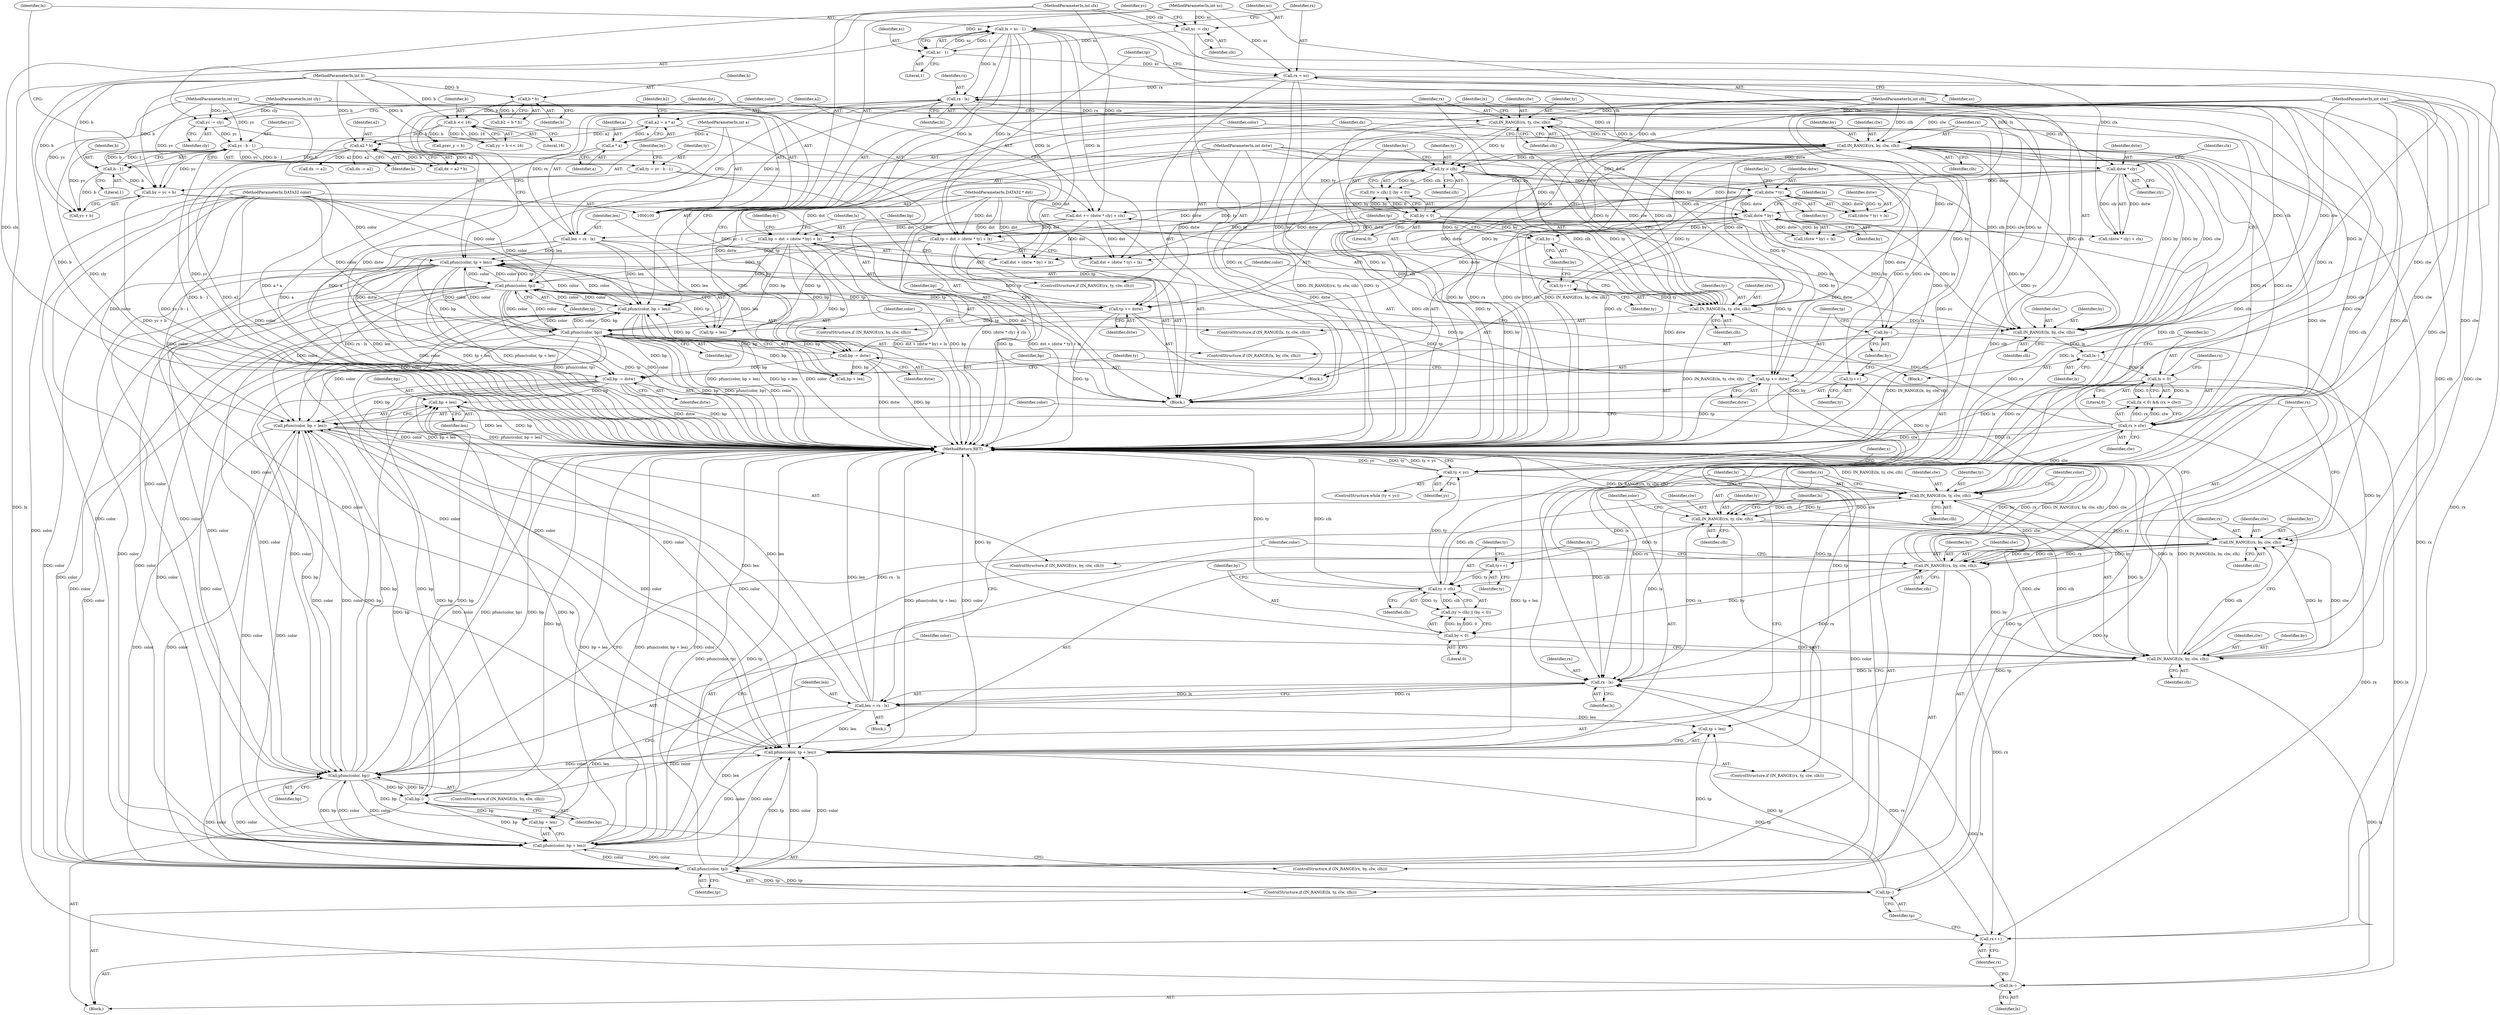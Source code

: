 digraph "0_enlightment_c94d83ccab15d5ef02f88d42dce38ed3f0892882@pointer" {
"1000454" [label="(Call,bp + len)"];
"1000410" [label="(Call,bp--)"];
"1000443" [label="(Call,pfunc(color, bp))"];
"1000290" [label="(Call,pfunc(color, tp + len))"];
"1000281" [label="(Call,pfunc(color, tp))"];
"1000310" [label="(Call,pfunc(color, bp + len))"];
"1000301" [label="(Call,pfunc(color, bp))"];
"1000105" [label="(MethodParameterIn,DATA32 color)"];
"1000220" [label="(Call,bp = dst + (dstw * by) + lx)"];
"1000106" [label="(MethodParameterIn,DATA32 * dst)"];
"1000158" [label="(Call,dst += (dstw * cly) + clx)"];
"1000161" [label="(Call,dstw * cly)"];
"1000107" [label="(MethodParameterIn,int dstw)"];
"1000109" [label="(MethodParameterIn,int cly)"];
"1000108" [label="(MethodParameterIn,int clx)"];
"1000225" [label="(Call,dstw * by)"];
"1000216" [label="(Call,dstw * ty)"];
"1000191" [label="(Call,ty = yc - b - 1)"];
"1000193" [label="(Call,yc - b - 1)"];
"1000155" [label="(Call,yc -= cly)"];
"1000102" [label="(MethodParameterIn,int yc)"];
"1000195" [label="(Call,b - 1)"];
"1000185" [label="(Call,a2 * b)"];
"1000165" [label="(Call,a2 = a * a)"];
"1000167" [label="(Call,a * a)"];
"1000103" [label="(MethodParameterIn,int a)"];
"1000104" [label="(MethodParameterIn,int b)"];
"1000177" [label="(Call,b << 16)"];
"1000172" [label="(Call,b * b)"];
"1000198" [label="(Call,by = yc + b)"];
"1000203" [label="(Call,lx = xc - 1)"];
"1000205" [label="(Call,xc - 1)"];
"1000152" [label="(Call,xc -= clx)"];
"1000101" [label="(MethodParameterIn,int xc)"];
"1000267" [label="(Call,bp -= dstw)"];
"1000270" [label="(Call,len = rx - lx)"];
"1000272" [label="(Call,rx - lx)"];
"1000208" [label="(Call,rx = xc)"];
"1000305" [label="(Call,IN_RANGE(rx, by, clw, clh))"];
"1000285" [label="(Call,IN_RANGE(rx, ty, clw, clh))"];
"1000276" [label="(Call,IN_RANGE(lx, ty, clw, clh))"];
"1000260" [label="(Call,ty++)"];
"1000345" [label="(Call,ty > clh)"];
"1000111" [label="(MethodParameterIn,int clh)"];
"1000339" [label="(Call,rx > clw)"];
"1000110" [label="(MethodParameterIn,int clw)"];
"1000296" [label="(Call,IN_RANGE(lx, by, clw, clh))"];
"1000348" [label="(Call,by < 0)"];
"1000262" [label="(Call,by--)"];
"1000336" [label="(Call,lx < 0)"];
"1000332" [label="(Call,lx--)"];
"1000264" [label="(Call,tp += dstw)"];
"1000211" [label="(Call,tp = dst + (dstw * ty) + lx)"];
"1000423" [label="(Call,pfunc(color, tp))"];
"1000432" [label="(Call,pfunc(color, tp + len))"];
"1000463" [label="(Call,pfunc(color, bp + len))"];
"1000452" [label="(Call,pfunc(color, bp + len))"];
"1000370" [label="(Call,bp -= dstw)"];
"1000412" [label="(Call,len = rx - lx)"];
"1000414" [label="(Call,rx - lx)"];
"1000406" [label="(Call,rx++)"];
"1000458" [label="(Call,IN_RANGE(rx, by, clw, clh))"];
"1000447" [label="(Call,IN_RANGE(rx, by, clw, clh))"];
"1000427" [label="(Call,IN_RANGE(rx, ty, clw, clh))"];
"1000418" [label="(Call,IN_RANGE(lx, ty, clw, clh))"];
"1000374" [label="(Call,ty < yc)"];
"1000363" [label="(Call,ty++)"];
"1000489" [label="(Call,ty > clh)"];
"1000485" [label="(Call,ty++)"];
"1000438" [label="(Call,IN_RANGE(lx, by, clw, clh))"];
"1000492" [label="(Call,by < 0)"];
"1000365" [label="(Call,by--)"];
"1000404" [label="(Call,lx--)"];
"1000408" [label="(Call,tp--)"];
"1000367" [label="(Call,tp += dstw)"];
"1000292" [label="(Call,tp + len)"];
"1000486" [label="(Identifier,ty)"];
"1000445" [label="(Identifier,bp)"];
"1000349" [label="(Identifier,by)"];
"1000220" [label="(Call,bp = dst + (dstw * by) + lx)"];
"1000464" [label="(Identifier,color)"];
"1000462" [label="(Identifier,clh)"];
"1000311" [label="(Identifier,color)"];
"1000186" [label="(Identifier,a2)"];
"1000257" [label="(Call,dx -= a2)"];
"1000273" [label="(Identifier,rx)"];
"1000422" [label="(Identifier,clh)"];
"1000212" [label="(Identifier,tp)"];
"1000270" [label="(Call,len = rx - lx)"];
"1000373" [label="(ControlStructure,while (ty < yc))"];
"1000301" [label="(Call,pfunc(color, bp))"];
"1000380" [label="(Identifier,x)"];
"1000277" [label="(Identifier,lx)"];
"1000213" [label="(Call,dst + (dstw * ty) + lx)"];
"1000210" [label="(Identifier,xc)"];
"1000219" [label="(Identifier,lx)"];
"1000156" [label="(Identifier,yc)"];
"1000290" [label="(Call,pfunc(color, tp + len))"];
"1000271" [label="(Identifier,len)"];
"1000494" [label="(Literal,0)"];
"1000346" [label="(Identifier,ty)"];
"1000404" [label="(Call,lx--)"];
"1000211" [label="(Call,tp = dst + (dstw * ty) + lx)"];
"1000460" [label="(Identifier,by)"];
"1000441" [label="(Identifier,clw)"];
"1000217" [label="(Identifier,dstw)"];
"1000410" [label="(Call,bp--)"];
"1000178" [label="(Identifier,b)"];
"1000461" [label="(Identifier,clw)"];
"1000344" [label="(Call,(ty > clh) || (by < 0))"];
"1000162" [label="(Identifier,dstw)"];
"1000265" [label="(Identifier,tp)"];
"1000304" [label="(ControlStructure,if (IN_RANGE(rx, by, clw, clh)))"];
"1000470" [label="(Identifier,dy)"];
"1000228" [label="(Identifier,lx)"];
"1000275" [label="(ControlStructure,if (IN_RANGE(lx, ty, clw, clh)))"];
"1000233" [label="(Block,)"];
"1000454" [label="(Call,bp + len)"];
"1000195" [label="(Call,b - 1)"];
"1000426" [label="(ControlStructure,if (IN_RANGE(rx, ty, clw, clh)))"];
"1000115" [label="(Block,)"];
"1000154" [label="(Identifier,clx)"];
"1000179" [label="(Literal,16)"];
"1000306" [label="(Identifier,rx)"];
"1000463" [label="(Call,pfunc(color, bp + len))"];
"1000170" [label="(Call,b2 = b * b)"];
"1000447" [label="(Call,IN_RANGE(rx, by, clw, clh))"];
"1000209" [label="(Identifier,rx)"];
"1000431" [label="(Identifier,clh)"];
"1000456" [label="(Identifier,len)"];
"1000227" [label="(Identifier,by)"];
"1000287" [label="(Identifier,ty)"];
"1000335" [label="(Call,(lx < 0) && (rx > clw))"];
"1000177" [label="(Call,b << 16)"];
"1000367" [label="(Call,tp += dstw)"];
"1000446" [label="(ControlStructure,if (IN_RANGE(rx, by, clw, clh)))"];
"1000297" [label="(Identifier,lx)"];
"1000291" [label="(Identifier,color)"];
"1000167" [label="(Call,a * a)"];
"1000371" [label="(Identifier,bp)"];
"1000496" [label="(MethodReturn,RET)"];
"1000215" [label="(Call,(dstw * ty) + lx)"];
"1000205" [label="(Call,xc - 1)"];
"1000206" [label="(Identifier,xc)"];
"1000458" [label="(Call,IN_RANGE(rx, by, clw, clh))"];
"1000109" [label="(MethodParameterIn,int cly)"];
"1000171" [label="(Identifier,b2)"];
"1000414" [label="(Call,rx - lx)"];
"1000443" [label="(Call,pfunc(color, bp))"];
"1000453" [label="(Identifier,color)"];
"1000340" [label="(Identifier,rx)"];
"1000432" [label="(Call,pfunc(color, tp + len))"];
"1000161" [label="(Call,dstw * cly)"];
"1000406" [label="(Call,rx++)"];
"1000164" [label="(Identifier,clx)"];
"1000457" [label="(ControlStructure,if (IN_RANGE(rx, by, clw, clh)))"];
"1000309" [label="(Identifier,clh)"];
"1000160" [label="(Call,(dstw * cly) + clx)"];
"1000216" [label="(Call,dstw * ty)"];
"1000169" [label="(Identifier,a)"];
"1000308" [label="(Identifier,clw)"];
"1000200" [label="(Call,yc + b)"];
"1000264" [label="(Call,tp += dstw)"];
"1000492" [label="(Call,by < 0)"];
"1000488" [label="(Call,(ty > clh) || (by < 0))"];
"1000452" [label="(Call,pfunc(color, bp + len))"];
"1000375" [label="(Identifier,ty)"];
"1000341" [label="(Identifier,clw)"];
"1000489" [label="(Call,ty > clh)"];
"1000433" [label="(Identifier,color)"];
"1000168" [label="(Identifier,a)"];
"1000423" [label="(Call,pfunc(color, tp))"];
"1000102" [label="(MethodParameterIn,int yc)"];
"1000407" [label="(Identifier,rx)"];
"1000428" [label="(Identifier,rx)"];
"1000451" [label="(Identifier,clh)"];
"1000272" [label="(Call,rx - lx)"];
"1000226" [label="(Identifier,dstw)"];
"1000365" [label="(Call,by--)"];
"1000263" [label="(Identifier,by)"];
"1000288" [label="(Identifier,clw)"];
"1000192" [label="(Identifier,ty)"];
"1000438" [label="(Call,IN_RANGE(lx, by, clw, clh))"];
"1000260" [label="(Call,ty++)"];
"1000231" [label="(Identifier,dy)"];
"1000405" [label="(Identifier,lx)"];
"1000310" [label="(Call,pfunc(color, bp + len))"];
"1000425" [label="(Identifier,tp)"];
"1000296" [label="(Call,IN_RANGE(lx, by, clw, clh))"];
"1000285" [label="(Call,IN_RANGE(rx, ty, clw, clh))"];
"1000444" [label="(Identifier,color)"];
"1000348" [label="(Call,by < 0)"];
"1000279" [label="(Identifier,clw)"];
"1000175" [label="(Call,yy = b << 16)"];
"1000370" [label="(Call,bp -= dstw)"];
"1000437" [label="(ControlStructure,if (IN_RANGE(lx, by, clw, clh)))"];
"1000224" [label="(Call,(dstw * by) + lx)"];
"1000490" [label="(Identifier,ty)"];
"1000427" [label="(Call,IN_RANGE(rx, ty, clw, clh))"];
"1000345" [label="(Call,ty > clh)"];
"1000475" [label="(Call,dx -= a2)"];
"1000491" [label="(Identifier,clh)"];
"1000281" [label="(Call,pfunc(color, tp))"];
"1000372" [label="(Identifier,dstw)"];
"1000448" [label="(Identifier,rx)"];
"1000222" [label="(Call,dst + (dstw * by) + lx)"];
"1000303" [label="(Identifier,bp)"];
"1000155" [label="(Call,yc -= cly)"];
"1000157" [label="(Identifier,cly)"];
"1000104" [label="(MethodParameterIn,int b)"];
"1000204" [label="(Identifier,lx)"];
"1000111" [label="(MethodParameterIn,int clh)"];
"1000485" [label="(Call,ty++)"];
"1000110" [label="(MethodParameterIn,int clw)"];
"1000305" [label="(Call,IN_RANGE(rx, by, clw, clh))"];
"1000101" [label="(MethodParameterIn,int xc)"];
"1000337" [label="(Identifier,lx)"];
"1000465" [label="(Call,bp + len)"];
"1000449" [label="(Identifier,by)"];
"1000108" [label="(MethodParameterIn,int clx)"];
"1000289" [label="(Identifier,clh)"];
"1000299" [label="(Identifier,clw)"];
"1000409" [label="(Identifier,tp)"];
"1000183" [label="(Call,dx = a2 * b)"];
"1000376" [label="(Identifier,yc)"];
"1000153" [label="(Identifier,xc)"];
"1000300" [label="(Identifier,clh)"];
"1000107" [label="(MethodParameterIn,int dstw)"];
"1000421" [label="(Identifier,clw)"];
"1000103" [label="(MethodParameterIn,int a)"];
"1000106" [label="(MethodParameterIn,DATA32 * dst)"];
"1000282" [label="(Identifier,color)"];
"1000269" [label="(Identifier,dstw)"];
"1000347" [label="(Identifier,clh)"];
"1000253" [label="(Block,)"];
"1000338" [label="(Literal,0)"];
"1000268" [label="(Identifier,bp)"];
"1000283" [label="(Identifier,tp)"];
"1000368" [label="(Identifier,tp)"];
"1000274" [label="(Identifier,lx)"];
"1000280" [label="(Identifier,clh)"];
"1000152" [label="(Call,xc -= clx)"];
"1000174" [label="(Identifier,b)"];
"1000408" [label="(Call,tp--)"];
"1000276" [label="(Call,IN_RANGE(lx, ty, clw, clh))"];
"1000420" [label="(Identifier,ty)"];
"1000417" [label="(ControlStructure,if (IN_RANGE(lx, ty, clw, clh)))"];
"1000317" [label="(Identifier,dx)"];
"1000105" [label="(MethodParameterIn,DATA32 color)"];
"1000336" [label="(Call,lx < 0)"];
"1000158" [label="(Call,dst += (dstw * cly) + clx)"];
"1000208" [label="(Call,rx = xc)"];
"1000262" [label="(Call,by--)"];
"1000364" [label="(Identifier,ty)"];
"1000369" [label="(Identifier,dstw)"];
"1000278" [label="(Identifier,ty)"];
"1000439" [label="(Identifier,lx)"];
"1000197" [label="(Literal,1)"];
"1000166" [label="(Identifier,a2)"];
"1000307" [label="(Identifier,by)"];
"1000198" [label="(Call,by = yc + b)"];
"1000413" [label="(Identifier,len)"];
"1000196" [label="(Identifier,b)"];
"1000374" [label="(Call,ty < yc)"];
"1000221" [label="(Identifier,bp)"];
"1000267" [label="(Call,bp -= dstw)"];
"1000411" [label="(Identifier,bp)"];
"1000191" [label="(Call,ty = yc - b - 1)"];
"1000424" [label="(Identifier,color)"];
"1000194" [label="(Identifier,yc)"];
"1000416" [label="(Identifier,lx)"];
"1000332" [label="(Call,lx--)"];
"1000180" [label="(Call,prev_y = b)"];
"1000284" [label="(ControlStructure,if (IN_RANGE(rx, ty, clw, clh)))"];
"1000225" [label="(Call,dstw * by)"];
"1000295" [label="(ControlStructure,if (IN_RANGE(lx, by, clw, clh)))"];
"1000165" [label="(Call,a2 = a * a)"];
"1000286" [label="(Identifier,rx)"];
"1000418" [label="(Call,IN_RANGE(lx, ty, clw, clh))"];
"1000203" [label="(Call,lx = xc - 1)"];
"1000298" [label="(Identifier,by)"];
"1000312" [label="(Call,bp + len)"];
"1000419" [label="(Identifier,lx)"];
"1000266" [label="(Identifier,dstw)"];
"1000207" [label="(Literal,1)"];
"1000159" [label="(Identifier,dst)"];
"1000187" [label="(Identifier,b)"];
"1000377" [label="(Block,)"];
"1000429" [label="(Identifier,ty)"];
"1000163" [label="(Identifier,cly)"];
"1000397" [label="(Block,)"];
"1000350" [label="(Literal,0)"];
"1000493" [label="(Identifier,by)"];
"1000434" [label="(Call,tp + len)"];
"1000450" [label="(Identifier,clw)"];
"1000430" [label="(Identifier,clw)"];
"1000412" [label="(Call,len = rx - lx)"];
"1000261" [label="(Identifier,ty)"];
"1000455" [label="(Identifier,bp)"];
"1000218" [label="(Identifier,ty)"];
"1000173" [label="(Identifier,b)"];
"1000333" [label="(Identifier,lx)"];
"1000339" [label="(Call,rx > clw)"];
"1000440" [label="(Identifier,by)"];
"1000459" [label="(Identifier,rx)"];
"1000415" [label="(Identifier,rx)"];
"1000172" [label="(Call,b * b)"];
"1000185" [label="(Call,a2 * b)"];
"1000199" [label="(Identifier,by)"];
"1000363" [label="(Call,ty++)"];
"1000193" [label="(Call,yc - b - 1)"];
"1000442" [label="(Identifier,clh)"];
"1000302" [label="(Identifier,color)"];
"1000366" [label="(Identifier,by)"];
"1000454" -> "1000452"  [label="AST: "];
"1000454" -> "1000456"  [label="CFG: "];
"1000455" -> "1000454"  [label="AST: "];
"1000456" -> "1000454"  [label="AST: "];
"1000452" -> "1000454"  [label="CFG: "];
"1000454" -> "1000496"  [label="DDG: bp"];
"1000454" -> "1000496"  [label="DDG: len"];
"1000410" -> "1000454"  [label="DDG: bp"];
"1000443" -> "1000454"  [label="DDG: bp"];
"1000370" -> "1000454"  [label="DDG: bp"];
"1000412" -> "1000454"  [label="DDG: len"];
"1000410" -> "1000397"  [label="AST: "];
"1000410" -> "1000411"  [label="CFG: "];
"1000411" -> "1000410"  [label="AST: "];
"1000413" -> "1000410"  [label="CFG: "];
"1000410" -> "1000496"  [label="DDG: bp"];
"1000443" -> "1000410"  [label="DDG: bp"];
"1000370" -> "1000410"  [label="DDG: bp"];
"1000410" -> "1000443"  [label="DDG: bp"];
"1000410" -> "1000452"  [label="DDG: bp"];
"1000410" -> "1000463"  [label="DDG: bp"];
"1000410" -> "1000465"  [label="DDG: bp"];
"1000443" -> "1000437"  [label="AST: "];
"1000443" -> "1000445"  [label="CFG: "];
"1000444" -> "1000443"  [label="AST: "];
"1000445" -> "1000443"  [label="AST: "];
"1000448" -> "1000443"  [label="CFG: "];
"1000443" -> "1000496"  [label="DDG: pfunc(color, bp)"];
"1000443" -> "1000496"  [label="DDG: bp"];
"1000443" -> "1000496"  [label="DDG: color"];
"1000443" -> "1000423"  [label="DDG: color"];
"1000443" -> "1000432"  [label="DDG: color"];
"1000290" -> "1000443"  [label="DDG: color"];
"1000281" -> "1000443"  [label="DDG: color"];
"1000310" -> "1000443"  [label="DDG: color"];
"1000423" -> "1000443"  [label="DDG: color"];
"1000301" -> "1000443"  [label="DDG: color"];
"1000432" -> "1000443"  [label="DDG: color"];
"1000463" -> "1000443"  [label="DDG: color"];
"1000452" -> "1000443"  [label="DDG: color"];
"1000105" -> "1000443"  [label="DDG: color"];
"1000370" -> "1000443"  [label="DDG: bp"];
"1000443" -> "1000452"  [label="DDG: color"];
"1000443" -> "1000452"  [label="DDG: bp"];
"1000443" -> "1000463"  [label="DDG: color"];
"1000443" -> "1000463"  [label="DDG: bp"];
"1000443" -> "1000465"  [label="DDG: bp"];
"1000290" -> "1000284"  [label="AST: "];
"1000290" -> "1000292"  [label="CFG: "];
"1000291" -> "1000290"  [label="AST: "];
"1000292" -> "1000290"  [label="AST: "];
"1000297" -> "1000290"  [label="CFG: "];
"1000290" -> "1000496"  [label="DDG: color"];
"1000290" -> "1000496"  [label="DDG: tp + len"];
"1000290" -> "1000496"  [label="DDG: pfunc(color, tp + len)"];
"1000290" -> "1000281"  [label="DDG: color"];
"1000281" -> "1000290"  [label="DDG: color"];
"1000281" -> "1000290"  [label="DDG: tp"];
"1000310" -> "1000290"  [label="DDG: color"];
"1000301" -> "1000290"  [label="DDG: color"];
"1000105" -> "1000290"  [label="DDG: color"];
"1000264" -> "1000290"  [label="DDG: tp"];
"1000211" -> "1000290"  [label="DDG: tp"];
"1000270" -> "1000290"  [label="DDG: len"];
"1000290" -> "1000301"  [label="DDG: color"];
"1000290" -> "1000310"  [label="DDG: color"];
"1000290" -> "1000423"  [label="DDG: color"];
"1000290" -> "1000432"  [label="DDG: color"];
"1000290" -> "1000452"  [label="DDG: color"];
"1000290" -> "1000463"  [label="DDG: color"];
"1000281" -> "1000275"  [label="AST: "];
"1000281" -> "1000283"  [label="CFG: "];
"1000282" -> "1000281"  [label="AST: "];
"1000283" -> "1000281"  [label="AST: "];
"1000286" -> "1000281"  [label="CFG: "];
"1000281" -> "1000496"  [label="DDG: color"];
"1000281" -> "1000496"  [label="DDG: pfunc(color, tp)"];
"1000281" -> "1000496"  [label="DDG: tp"];
"1000281" -> "1000264"  [label="DDG: tp"];
"1000310" -> "1000281"  [label="DDG: color"];
"1000301" -> "1000281"  [label="DDG: color"];
"1000105" -> "1000281"  [label="DDG: color"];
"1000264" -> "1000281"  [label="DDG: tp"];
"1000211" -> "1000281"  [label="DDG: tp"];
"1000281" -> "1000292"  [label="DDG: tp"];
"1000281" -> "1000301"  [label="DDG: color"];
"1000281" -> "1000310"  [label="DDG: color"];
"1000281" -> "1000367"  [label="DDG: tp"];
"1000281" -> "1000423"  [label="DDG: color"];
"1000281" -> "1000432"  [label="DDG: color"];
"1000281" -> "1000452"  [label="DDG: color"];
"1000281" -> "1000463"  [label="DDG: color"];
"1000310" -> "1000304"  [label="AST: "];
"1000310" -> "1000312"  [label="CFG: "];
"1000311" -> "1000310"  [label="AST: "];
"1000312" -> "1000310"  [label="AST: "];
"1000317" -> "1000310"  [label="CFG: "];
"1000310" -> "1000496"  [label="DDG: pfunc(color, bp + len)"];
"1000310" -> "1000496"  [label="DDG: bp + len"];
"1000310" -> "1000496"  [label="DDG: color"];
"1000310" -> "1000301"  [label="DDG: color"];
"1000301" -> "1000310"  [label="DDG: color"];
"1000301" -> "1000310"  [label="DDG: bp"];
"1000105" -> "1000310"  [label="DDG: color"];
"1000220" -> "1000310"  [label="DDG: bp"];
"1000267" -> "1000310"  [label="DDG: bp"];
"1000270" -> "1000310"  [label="DDG: len"];
"1000310" -> "1000423"  [label="DDG: color"];
"1000310" -> "1000432"  [label="DDG: color"];
"1000310" -> "1000452"  [label="DDG: color"];
"1000310" -> "1000463"  [label="DDG: color"];
"1000301" -> "1000295"  [label="AST: "];
"1000301" -> "1000303"  [label="CFG: "];
"1000302" -> "1000301"  [label="AST: "];
"1000303" -> "1000301"  [label="AST: "];
"1000306" -> "1000301"  [label="CFG: "];
"1000301" -> "1000496"  [label="DDG: bp"];
"1000301" -> "1000496"  [label="DDG: pfunc(color, bp)"];
"1000301" -> "1000496"  [label="DDG: color"];
"1000301" -> "1000267"  [label="DDG: bp"];
"1000105" -> "1000301"  [label="DDG: color"];
"1000220" -> "1000301"  [label="DDG: bp"];
"1000267" -> "1000301"  [label="DDG: bp"];
"1000301" -> "1000312"  [label="DDG: bp"];
"1000301" -> "1000370"  [label="DDG: bp"];
"1000301" -> "1000423"  [label="DDG: color"];
"1000301" -> "1000432"  [label="DDG: color"];
"1000301" -> "1000452"  [label="DDG: color"];
"1000301" -> "1000463"  [label="DDG: color"];
"1000105" -> "1000100"  [label="AST: "];
"1000105" -> "1000496"  [label="DDG: color"];
"1000105" -> "1000423"  [label="DDG: color"];
"1000105" -> "1000432"  [label="DDG: color"];
"1000105" -> "1000452"  [label="DDG: color"];
"1000105" -> "1000463"  [label="DDG: color"];
"1000220" -> "1000115"  [label="AST: "];
"1000220" -> "1000222"  [label="CFG: "];
"1000221" -> "1000220"  [label="AST: "];
"1000222" -> "1000220"  [label="AST: "];
"1000231" -> "1000220"  [label="CFG: "];
"1000220" -> "1000496"  [label="DDG: bp"];
"1000220" -> "1000496"  [label="DDG: dst + (dstw * by) + lx"];
"1000106" -> "1000220"  [label="DDG: dst"];
"1000158" -> "1000220"  [label="DDG: dst"];
"1000225" -> "1000220"  [label="DDG: dstw"];
"1000225" -> "1000220"  [label="DDG: by"];
"1000203" -> "1000220"  [label="DDG: lx"];
"1000220" -> "1000267"  [label="DDG: bp"];
"1000220" -> "1000312"  [label="DDG: bp"];
"1000220" -> "1000370"  [label="DDG: bp"];
"1000106" -> "1000100"  [label="AST: "];
"1000106" -> "1000496"  [label="DDG: dst"];
"1000106" -> "1000158"  [label="DDG: dst"];
"1000106" -> "1000211"  [label="DDG: dst"];
"1000106" -> "1000213"  [label="DDG: dst"];
"1000106" -> "1000222"  [label="DDG: dst"];
"1000158" -> "1000115"  [label="AST: "];
"1000158" -> "1000160"  [label="CFG: "];
"1000159" -> "1000158"  [label="AST: "];
"1000160" -> "1000158"  [label="AST: "];
"1000166" -> "1000158"  [label="CFG: "];
"1000158" -> "1000496"  [label="DDG: (dstw * cly) + clx"];
"1000161" -> "1000158"  [label="DDG: dstw"];
"1000161" -> "1000158"  [label="DDG: cly"];
"1000108" -> "1000158"  [label="DDG: clx"];
"1000158" -> "1000211"  [label="DDG: dst"];
"1000158" -> "1000213"  [label="DDG: dst"];
"1000158" -> "1000222"  [label="DDG: dst"];
"1000161" -> "1000160"  [label="AST: "];
"1000161" -> "1000163"  [label="CFG: "];
"1000162" -> "1000161"  [label="AST: "];
"1000163" -> "1000161"  [label="AST: "];
"1000164" -> "1000161"  [label="CFG: "];
"1000161" -> "1000496"  [label="DDG: cly"];
"1000161" -> "1000160"  [label="DDG: dstw"];
"1000161" -> "1000160"  [label="DDG: cly"];
"1000107" -> "1000161"  [label="DDG: dstw"];
"1000109" -> "1000161"  [label="DDG: cly"];
"1000161" -> "1000216"  [label="DDG: dstw"];
"1000107" -> "1000100"  [label="AST: "];
"1000107" -> "1000496"  [label="DDG: dstw"];
"1000107" -> "1000216"  [label="DDG: dstw"];
"1000107" -> "1000225"  [label="DDG: dstw"];
"1000107" -> "1000264"  [label="DDG: dstw"];
"1000107" -> "1000267"  [label="DDG: dstw"];
"1000107" -> "1000367"  [label="DDG: dstw"];
"1000107" -> "1000370"  [label="DDG: dstw"];
"1000109" -> "1000100"  [label="AST: "];
"1000109" -> "1000496"  [label="DDG: cly"];
"1000109" -> "1000155"  [label="DDG: cly"];
"1000108" -> "1000100"  [label="AST: "];
"1000108" -> "1000496"  [label="DDG: clx"];
"1000108" -> "1000152"  [label="DDG: clx"];
"1000108" -> "1000160"  [label="DDG: clx"];
"1000225" -> "1000224"  [label="AST: "];
"1000225" -> "1000227"  [label="CFG: "];
"1000226" -> "1000225"  [label="AST: "];
"1000227" -> "1000225"  [label="AST: "];
"1000228" -> "1000225"  [label="CFG: "];
"1000225" -> "1000496"  [label="DDG: dstw"];
"1000225" -> "1000222"  [label="DDG: dstw"];
"1000225" -> "1000222"  [label="DDG: by"];
"1000225" -> "1000224"  [label="DDG: dstw"];
"1000225" -> "1000224"  [label="DDG: by"];
"1000216" -> "1000225"  [label="DDG: dstw"];
"1000198" -> "1000225"  [label="DDG: by"];
"1000225" -> "1000262"  [label="DDG: by"];
"1000225" -> "1000264"  [label="DDG: dstw"];
"1000225" -> "1000296"  [label="DDG: by"];
"1000225" -> "1000365"  [label="DDG: by"];
"1000225" -> "1000367"  [label="DDG: dstw"];
"1000225" -> "1000370"  [label="DDG: dstw"];
"1000216" -> "1000215"  [label="AST: "];
"1000216" -> "1000218"  [label="CFG: "];
"1000217" -> "1000216"  [label="AST: "];
"1000218" -> "1000216"  [label="AST: "];
"1000219" -> "1000216"  [label="CFG: "];
"1000216" -> "1000211"  [label="DDG: dstw"];
"1000216" -> "1000211"  [label="DDG: ty"];
"1000216" -> "1000213"  [label="DDG: dstw"];
"1000216" -> "1000213"  [label="DDG: ty"];
"1000216" -> "1000215"  [label="DDG: dstw"];
"1000216" -> "1000215"  [label="DDG: ty"];
"1000191" -> "1000216"  [label="DDG: ty"];
"1000216" -> "1000260"  [label="DDG: ty"];
"1000216" -> "1000276"  [label="DDG: ty"];
"1000216" -> "1000363"  [label="DDG: ty"];
"1000191" -> "1000115"  [label="AST: "];
"1000191" -> "1000193"  [label="CFG: "];
"1000192" -> "1000191"  [label="AST: "];
"1000193" -> "1000191"  [label="AST: "];
"1000199" -> "1000191"  [label="CFG: "];
"1000191" -> "1000496"  [label="DDG: yc - b - 1"];
"1000193" -> "1000191"  [label="DDG: yc"];
"1000193" -> "1000191"  [label="DDG: b - 1"];
"1000193" -> "1000195"  [label="CFG: "];
"1000194" -> "1000193"  [label="AST: "];
"1000195" -> "1000193"  [label="AST: "];
"1000193" -> "1000496"  [label="DDG: b - 1"];
"1000155" -> "1000193"  [label="DDG: yc"];
"1000102" -> "1000193"  [label="DDG: yc"];
"1000195" -> "1000193"  [label="DDG: b"];
"1000195" -> "1000193"  [label="DDG: 1"];
"1000193" -> "1000198"  [label="DDG: yc"];
"1000193" -> "1000200"  [label="DDG: yc"];
"1000193" -> "1000374"  [label="DDG: yc"];
"1000155" -> "1000115"  [label="AST: "];
"1000155" -> "1000157"  [label="CFG: "];
"1000156" -> "1000155"  [label="AST: "];
"1000157" -> "1000155"  [label="AST: "];
"1000159" -> "1000155"  [label="CFG: "];
"1000102" -> "1000155"  [label="DDG: yc"];
"1000102" -> "1000100"  [label="AST: "];
"1000102" -> "1000496"  [label="DDG: yc"];
"1000102" -> "1000198"  [label="DDG: yc"];
"1000102" -> "1000200"  [label="DDG: yc"];
"1000102" -> "1000374"  [label="DDG: yc"];
"1000195" -> "1000197"  [label="CFG: "];
"1000196" -> "1000195"  [label="AST: "];
"1000197" -> "1000195"  [label="AST: "];
"1000185" -> "1000195"  [label="DDG: b"];
"1000104" -> "1000195"  [label="DDG: b"];
"1000195" -> "1000198"  [label="DDG: b"];
"1000195" -> "1000200"  [label="DDG: b"];
"1000185" -> "1000183"  [label="AST: "];
"1000185" -> "1000187"  [label="CFG: "];
"1000186" -> "1000185"  [label="AST: "];
"1000187" -> "1000185"  [label="AST: "];
"1000183" -> "1000185"  [label="CFG: "];
"1000185" -> "1000496"  [label="DDG: a2"];
"1000185" -> "1000183"  [label="DDG: a2"];
"1000185" -> "1000183"  [label="DDG: b"];
"1000165" -> "1000185"  [label="DDG: a2"];
"1000104" -> "1000185"  [label="DDG: b"];
"1000177" -> "1000185"  [label="DDG: b"];
"1000185" -> "1000257"  [label="DDG: a2"];
"1000185" -> "1000475"  [label="DDG: a2"];
"1000165" -> "1000115"  [label="AST: "];
"1000165" -> "1000167"  [label="CFG: "];
"1000166" -> "1000165"  [label="AST: "];
"1000167" -> "1000165"  [label="AST: "];
"1000171" -> "1000165"  [label="CFG: "];
"1000165" -> "1000496"  [label="DDG: a * a"];
"1000167" -> "1000165"  [label="DDG: a"];
"1000167" -> "1000169"  [label="CFG: "];
"1000168" -> "1000167"  [label="AST: "];
"1000169" -> "1000167"  [label="AST: "];
"1000167" -> "1000496"  [label="DDG: a"];
"1000103" -> "1000167"  [label="DDG: a"];
"1000103" -> "1000100"  [label="AST: "];
"1000103" -> "1000496"  [label="DDG: a"];
"1000104" -> "1000100"  [label="AST: "];
"1000104" -> "1000496"  [label="DDG: b"];
"1000104" -> "1000172"  [label="DDG: b"];
"1000104" -> "1000177"  [label="DDG: b"];
"1000104" -> "1000180"  [label="DDG: b"];
"1000104" -> "1000198"  [label="DDG: b"];
"1000104" -> "1000200"  [label="DDG: b"];
"1000177" -> "1000175"  [label="AST: "];
"1000177" -> "1000179"  [label="CFG: "];
"1000178" -> "1000177"  [label="AST: "];
"1000179" -> "1000177"  [label="AST: "];
"1000175" -> "1000177"  [label="CFG: "];
"1000177" -> "1000175"  [label="DDG: b"];
"1000177" -> "1000175"  [label="DDG: 16"];
"1000172" -> "1000177"  [label="DDG: b"];
"1000177" -> "1000180"  [label="DDG: b"];
"1000172" -> "1000170"  [label="AST: "];
"1000172" -> "1000174"  [label="CFG: "];
"1000173" -> "1000172"  [label="AST: "];
"1000174" -> "1000172"  [label="AST: "];
"1000170" -> "1000172"  [label="CFG: "];
"1000172" -> "1000170"  [label="DDG: b"];
"1000198" -> "1000115"  [label="AST: "];
"1000198" -> "1000200"  [label="CFG: "];
"1000199" -> "1000198"  [label="AST: "];
"1000200" -> "1000198"  [label="AST: "];
"1000204" -> "1000198"  [label="CFG: "];
"1000198" -> "1000496"  [label="DDG: yc + b"];
"1000203" -> "1000115"  [label="AST: "];
"1000203" -> "1000205"  [label="CFG: "];
"1000204" -> "1000203"  [label="AST: "];
"1000205" -> "1000203"  [label="AST: "];
"1000209" -> "1000203"  [label="CFG: "];
"1000203" -> "1000496"  [label="DDG: xc - 1"];
"1000205" -> "1000203"  [label="DDG: xc"];
"1000205" -> "1000203"  [label="DDG: 1"];
"1000203" -> "1000211"  [label="DDG: lx"];
"1000203" -> "1000213"  [label="DDG: lx"];
"1000203" -> "1000215"  [label="DDG: lx"];
"1000203" -> "1000222"  [label="DDG: lx"];
"1000203" -> "1000224"  [label="DDG: lx"];
"1000203" -> "1000272"  [label="DDG: lx"];
"1000203" -> "1000404"  [label="DDG: lx"];
"1000203" -> "1000414"  [label="DDG: lx"];
"1000205" -> "1000207"  [label="CFG: "];
"1000206" -> "1000205"  [label="AST: "];
"1000207" -> "1000205"  [label="AST: "];
"1000152" -> "1000205"  [label="DDG: xc"];
"1000101" -> "1000205"  [label="DDG: xc"];
"1000205" -> "1000208"  [label="DDG: xc"];
"1000152" -> "1000115"  [label="AST: "];
"1000152" -> "1000154"  [label="CFG: "];
"1000153" -> "1000152"  [label="AST: "];
"1000154" -> "1000152"  [label="AST: "];
"1000156" -> "1000152"  [label="CFG: "];
"1000101" -> "1000152"  [label="DDG: xc"];
"1000101" -> "1000100"  [label="AST: "];
"1000101" -> "1000496"  [label="DDG: xc"];
"1000101" -> "1000208"  [label="DDG: xc"];
"1000267" -> "1000253"  [label="AST: "];
"1000267" -> "1000269"  [label="CFG: "];
"1000268" -> "1000267"  [label="AST: "];
"1000269" -> "1000267"  [label="AST: "];
"1000271" -> "1000267"  [label="CFG: "];
"1000267" -> "1000496"  [label="DDG: dstw"];
"1000267" -> "1000496"  [label="DDG: bp"];
"1000267" -> "1000312"  [label="DDG: bp"];
"1000267" -> "1000370"  [label="DDG: bp"];
"1000270" -> "1000233"  [label="AST: "];
"1000270" -> "1000272"  [label="CFG: "];
"1000271" -> "1000270"  [label="AST: "];
"1000272" -> "1000270"  [label="AST: "];
"1000277" -> "1000270"  [label="CFG: "];
"1000270" -> "1000496"  [label="DDG: rx - lx"];
"1000270" -> "1000496"  [label="DDG: len"];
"1000272" -> "1000270"  [label="DDG: rx"];
"1000272" -> "1000270"  [label="DDG: lx"];
"1000270" -> "1000292"  [label="DDG: len"];
"1000270" -> "1000312"  [label="DDG: len"];
"1000272" -> "1000274"  [label="CFG: "];
"1000273" -> "1000272"  [label="AST: "];
"1000274" -> "1000272"  [label="AST: "];
"1000208" -> "1000272"  [label="DDG: rx"];
"1000305" -> "1000272"  [label="DDG: rx"];
"1000339" -> "1000272"  [label="DDG: rx"];
"1000336" -> "1000272"  [label="DDG: lx"];
"1000272" -> "1000276"  [label="DDG: lx"];
"1000272" -> "1000285"  [label="DDG: rx"];
"1000208" -> "1000115"  [label="AST: "];
"1000208" -> "1000210"  [label="CFG: "];
"1000209" -> "1000208"  [label="AST: "];
"1000210" -> "1000208"  [label="AST: "];
"1000212" -> "1000208"  [label="CFG: "];
"1000208" -> "1000496"  [label="DDG: rx"];
"1000208" -> "1000496"  [label="DDG: xc"];
"1000208" -> "1000406"  [label="DDG: rx"];
"1000208" -> "1000414"  [label="DDG: rx"];
"1000305" -> "1000304"  [label="AST: "];
"1000305" -> "1000309"  [label="CFG: "];
"1000306" -> "1000305"  [label="AST: "];
"1000307" -> "1000305"  [label="AST: "];
"1000308" -> "1000305"  [label="AST: "];
"1000309" -> "1000305"  [label="AST: "];
"1000311" -> "1000305"  [label="CFG: "];
"1000317" -> "1000305"  [label="CFG: "];
"1000305" -> "1000496"  [label="DDG: clh"];
"1000305" -> "1000496"  [label="DDG: IN_RANGE(rx, by, clw, clh)"];
"1000305" -> "1000496"  [label="DDG: by"];
"1000305" -> "1000496"  [label="DDG: rx"];
"1000305" -> "1000496"  [label="DDG: clw"];
"1000305" -> "1000262"  [label="DDG: by"];
"1000305" -> "1000276"  [label="DDG: clw"];
"1000305" -> "1000296"  [label="DDG: by"];
"1000285" -> "1000305"  [label="DDG: rx"];
"1000296" -> "1000305"  [label="DDG: by"];
"1000296" -> "1000305"  [label="DDG: clw"];
"1000296" -> "1000305"  [label="DDG: clh"];
"1000110" -> "1000305"  [label="DDG: clw"];
"1000111" -> "1000305"  [label="DDG: clh"];
"1000305" -> "1000339"  [label="DDG: rx"];
"1000305" -> "1000339"  [label="DDG: clw"];
"1000305" -> "1000345"  [label="DDG: clh"];
"1000305" -> "1000348"  [label="DDG: by"];
"1000305" -> "1000365"  [label="DDG: by"];
"1000305" -> "1000406"  [label="DDG: rx"];
"1000305" -> "1000414"  [label="DDG: rx"];
"1000305" -> "1000418"  [label="DDG: clw"];
"1000285" -> "1000284"  [label="AST: "];
"1000285" -> "1000289"  [label="CFG: "];
"1000286" -> "1000285"  [label="AST: "];
"1000287" -> "1000285"  [label="AST: "];
"1000288" -> "1000285"  [label="AST: "];
"1000289" -> "1000285"  [label="AST: "];
"1000291" -> "1000285"  [label="CFG: "];
"1000297" -> "1000285"  [label="CFG: "];
"1000285" -> "1000496"  [label="DDG: IN_RANGE(rx, ty, clw, clh)"];
"1000285" -> "1000496"  [label="DDG: ty"];
"1000276" -> "1000285"  [label="DDG: ty"];
"1000276" -> "1000285"  [label="DDG: clw"];
"1000276" -> "1000285"  [label="DDG: clh"];
"1000110" -> "1000285"  [label="DDG: clw"];
"1000111" -> "1000285"  [label="DDG: clh"];
"1000285" -> "1000296"  [label="DDG: clw"];
"1000285" -> "1000296"  [label="DDG: clh"];
"1000285" -> "1000345"  [label="DDG: ty"];
"1000276" -> "1000275"  [label="AST: "];
"1000276" -> "1000280"  [label="CFG: "];
"1000277" -> "1000276"  [label="AST: "];
"1000278" -> "1000276"  [label="AST: "];
"1000279" -> "1000276"  [label="AST: "];
"1000280" -> "1000276"  [label="AST: "];
"1000282" -> "1000276"  [label="CFG: "];
"1000286" -> "1000276"  [label="CFG: "];
"1000276" -> "1000496"  [label="DDG: IN_RANGE(lx, ty, clw, clh)"];
"1000260" -> "1000276"  [label="DDG: ty"];
"1000345" -> "1000276"  [label="DDG: ty"];
"1000345" -> "1000276"  [label="DDG: clh"];
"1000339" -> "1000276"  [label="DDG: clw"];
"1000110" -> "1000276"  [label="DDG: clw"];
"1000111" -> "1000276"  [label="DDG: clh"];
"1000276" -> "1000296"  [label="DDG: lx"];
"1000260" -> "1000253"  [label="AST: "];
"1000260" -> "1000261"  [label="CFG: "];
"1000261" -> "1000260"  [label="AST: "];
"1000263" -> "1000260"  [label="CFG: "];
"1000345" -> "1000260"  [label="DDG: ty"];
"1000345" -> "1000344"  [label="AST: "];
"1000345" -> "1000347"  [label="CFG: "];
"1000346" -> "1000345"  [label="AST: "];
"1000347" -> "1000345"  [label="AST: "];
"1000349" -> "1000345"  [label="CFG: "];
"1000344" -> "1000345"  [label="CFG: "];
"1000345" -> "1000496"  [label="DDG: clh"];
"1000345" -> "1000496"  [label="DDG: ty"];
"1000345" -> "1000344"  [label="DDG: ty"];
"1000345" -> "1000344"  [label="DDG: clh"];
"1000111" -> "1000345"  [label="DDG: clh"];
"1000345" -> "1000363"  [label="DDG: ty"];
"1000345" -> "1000418"  [label="DDG: clh"];
"1000111" -> "1000100"  [label="AST: "];
"1000111" -> "1000496"  [label="DDG: clh"];
"1000111" -> "1000296"  [label="DDG: clh"];
"1000111" -> "1000418"  [label="DDG: clh"];
"1000111" -> "1000427"  [label="DDG: clh"];
"1000111" -> "1000438"  [label="DDG: clh"];
"1000111" -> "1000447"  [label="DDG: clh"];
"1000111" -> "1000458"  [label="DDG: clh"];
"1000111" -> "1000489"  [label="DDG: clh"];
"1000339" -> "1000335"  [label="AST: "];
"1000339" -> "1000341"  [label="CFG: "];
"1000340" -> "1000339"  [label="AST: "];
"1000341" -> "1000339"  [label="AST: "];
"1000335" -> "1000339"  [label="CFG: "];
"1000339" -> "1000496"  [label="DDG: rx"];
"1000339" -> "1000496"  [label="DDG: clw"];
"1000339" -> "1000335"  [label="DDG: rx"];
"1000339" -> "1000335"  [label="DDG: clw"];
"1000110" -> "1000339"  [label="DDG: clw"];
"1000339" -> "1000406"  [label="DDG: rx"];
"1000339" -> "1000414"  [label="DDG: rx"];
"1000339" -> "1000418"  [label="DDG: clw"];
"1000110" -> "1000100"  [label="AST: "];
"1000110" -> "1000496"  [label="DDG: clw"];
"1000110" -> "1000296"  [label="DDG: clw"];
"1000110" -> "1000418"  [label="DDG: clw"];
"1000110" -> "1000427"  [label="DDG: clw"];
"1000110" -> "1000438"  [label="DDG: clw"];
"1000110" -> "1000447"  [label="DDG: clw"];
"1000110" -> "1000458"  [label="DDG: clw"];
"1000296" -> "1000295"  [label="AST: "];
"1000296" -> "1000300"  [label="CFG: "];
"1000297" -> "1000296"  [label="AST: "];
"1000298" -> "1000296"  [label="AST: "];
"1000299" -> "1000296"  [label="AST: "];
"1000300" -> "1000296"  [label="AST: "];
"1000302" -> "1000296"  [label="CFG: "];
"1000306" -> "1000296"  [label="CFG: "];
"1000296" -> "1000496"  [label="DDG: IN_RANGE(lx, by, clw, clh)"];
"1000348" -> "1000296"  [label="DDG: by"];
"1000262" -> "1000296"  [label="DDG: by"];
"1000296" -> "1000332"  [label="DDG: lx"];
"1000348" -> "1000344"  [label="AST: "];
"1000348" -> "1000350"  [label="CFG: "];
"1000349" -> "1000348"  [label="AST: "];
"1000350" -> "1000348"  [label="AST: "];
"1000344" -> "1000348"  [label="CFG: "];
"1000348" -> "1000496"  [label="DDG: by"];
"1000348" -> "1000262"  [label="DDG: by"];
"1000348" -> "1000344"  [label="DDG: by"];
"1000348" -> "1000344"  [label="DDG: 0"];
"1000348" -> "1000365"  [label="DDG: by"];
"1000262" -> "1000253"  [label="AST: "];
"1000262" -> "1000263"  [label="CFG: "];
"1000263" -> "1000262"  [label="AST: "];
"1000265" -> "1000262"  [label="CFG: "];
"1000336" -> "1000335"  [label="AST: "];
"1000336" -> "1000338"  [label="CFG: "];
"1000337" -> "1000336"  [label="AST: "];
"1000338" -> "1000336"  [label="AST: "];
"1000340" -> "1000336"  [label="CFG: "];
"1000335" -> "1000336"  [label="CFG: "];
"1000336" -> "1000496"  [label="DDG: lx"];
"1000336" -> "1000335"  [label="DDG: lx"];
"1000336" -> "1000335"  [label="DDG: 0"];
"1000332" -> "1000336"  [label="DDG: lx"];
"1000336" -> "1000404"  [label="DDG: lx"];
"1000336" -> "1000414"  [label="DDG: lx"];
"1000332" -> "1000233"  [label="AST: "];
"1000332" -> "1000333"  [label="CFG: "];
"1000333" -> "1000332"  [label="AST: "];
"1000337" -> "1000332"  [label="CFG: "];
"1000264" -> "1000253"  [label="AST: "];
"1000264" -> "1000266"  [label="CFG: "];
"1000265" -> "1000264"  [label="AST: "];
"1000266" -> "1000264"  [label="AST: "];
"1000268" -> "1000264"  [label="CFG: "];
"1000264" -> "1000496"  [label="DDG: tp"];
"1000211" -> "1000264"  [label="DDG: tp"];
"1000264" -> "1000292"  [label="DDG: tp"];
"1000264" -> "1000367"  [label="DDG: tp"];
"1000211" -> "1000115"  [label="AST: "];
"1000211" -> "1000213"  [label="CFG: "];
"1000212" -> "1000211"  [label="AST: "];
"1000213" -> "1000211"  [label="AST: "];
"1000221" -> "1000211"  [label="CFG: "];
"1000211" -> "1000496"  [label="DDG: tp"];
"1000211" -> "1000496"  [label="DDG: dst + (dstw * ty) + lx"];
"1000211" -> "1000292"  [label="DDG: tp"];
"1000211" -> "1000367"  [label="DDG: tp"];
"1000423" -> "1000417"  [label="AST: "];
"1000423" -> "1000425"  [label="CFG: "];
"1000424" -> "1000423"  [label="AST: "];
"1000425" -> "1000423"  [label="AST: "];
"1000428" -> "1000423"  [label="CFG: "];
"1000423" -> "1000496"  [label="DDG: pfunc(color, tp)"];
"1000423" -> "1000496"  [label="DDG: tp"];
"1000423" -> "1000496"  [label="DDG: color"];
"1000423" -> "1000408"  [label="DDG: tp"];
"1000432" -> "1000423"  [label="DDG: color"];
"1000463" -> "1000423"  [label="DDG: color"];
"1000452" -> "1000423"  [label="DDG: color"];
"1000408" -> "1000423"  [label="DDG: tp"];
"1000367" -> "1000423"  [label="DDG: tp"];
"1000423" -> "1000432"  [label="DDG: color"];
"1000423" -> "1000432"  [label="DDG: tp"];
"1000423" -> "1000434"  [label="DDG: tp"];
"1000423" -> "1000452"  [label="DDG: color"];
"1000423" -> "1000463"  [label="DDG: color"];
"1000432" -> "1000426"  [label="AST: "];
"1000432" -> "1000434"  [label="CFG: "];
"1000433" -> "1000432"  [label="AST: "];
"1000434" -> "1000432"  [label="AST: "];
"1000439" -> "1000432"  [label="CFG: "];
"1000432" -> "1000496"  [label="DDG: tp + len"];
"1000432" -> "1000496"  [label="DDG: pfunc(color, tp + len)"];
"1000432" -> "1000496"  [label="DDG: color"];
"1000463" -> "1000432"  [label="DDG: color"];
"1000452" -> "1000432"  [label="DDG: color"];
"1000408" -> "1000432"  [label="DDG: tp"];
"1000367" -> "1000432"  [label="DDG: tp"];
"1000412" -> "1000432"  [label="DDG: len"];
"1000432" -> "1000452"  [label="DDG: color"];
"1000432" -> "1000463"  [label="DDG: color"];
"1000463" -> "1000457"  [label="AST: "];
"1000463" -> "1000465"  [label="CFG: "];
"1000464" -> "1000463"  [label="AST: "];
"1000465" -> "1000463"  [label="AST: "];
"1000470" -> "1000463"  [label="CFG: "];
"1000463" -> "1000496"  [label="DDG: bp + len"];
"1000463" -> "1000496"  [label="DDG: pfunc(color, bp + len)"];
"1000463" -> "1000496"  [label="DDG: color"];
"1000463" -> "1000452"  [label="DDG: color"];
"1000452" -> "1000463"  [label="DDG: color"];
"1000370" -> "1000463"  [label="DDG: bp"];
"1000412" -> "1000463"  [label="DDG: len"];
"1000452" -> "1000446"  [label="AST: "];
"1000453" -> "1000452"  [label="AST: "];
"1000459" -> "1000452"  [label="CFG: "];
"1000452" -> "1000496"  [label="DDG: pfunc(color, bp + len)"];
"1000452" -> "1000496"  [label="DDG: color"];
"1000452" -> "1000496"  [label="DDG: bp + len"];
"1000370" -> "1000452"  [label="DDG: bp"];
"1000412" -> "1000452"  [label="DDG: len"];
"1000370" -> "1000115"  [label="AST: "];
"1000370" -> "1000372"  [label="CFG: "];
"1000371" -> "1000370"  [label="AST: "];
"1000372" -> "1000370"  [label="AST: "];
"1000375" -> "1000370"  [label="CFG: "];
"1000370" -> "1000496"  [label="DDG: dstw"];
"1000370" -> "1000496"  [label="DDG: bp"];
"1000370" -> "1000465"  [label="DDG: bp"];
"1000412" -> "1000377"  [label="AST: "];
"1000412" -> "1000414"  [label="CFG: "];
"1000413" -> "1000412"  [label="AST: "];
"1000414" -> "1000412"  [label="AST: "];
"1000419" -> "1000412"  [label="CFG: "];
"1000412" -> "1000496"  [label="DDG: rx - lx"];
"1000412" -> "1000496"  [label="DDG: len"];
"1000414" -> "1000412"  [label="DDG: rx"];
"1000414" -> "1000412"  [label="DDG: lx"];
"1000412" -> "1000434"  [label="DDG: len"];
"1000412" -> "1000465"  [label="DDG: len"];
"1000414" -> "1000416"  [label="CFG: "];
"1000415" -> "1000414"  [label="AST: "];
"1000416" -> "1000414"  [label="AST: "];
"1000406" -> "1000414"  [label="DDG: rx"];
"1000458" -> "1000414"  [label="DDG: rx"];
"1000404" -> "1000414"  [label="DDG: lx"];
"1000438" -> "1000414"  [label="DDG: lx"];
"1000414" -> "1000418"  [label="DDG: lx"];
"1000414" -> "1000427"  [label="DDG: rx"];
"1000406" -> "1000397"  [label="AST: "];
"1000406" -> "1000407"  [label="CFG: "];
"1000407" -> "1000406"  [label="AST: "];
"1000409" -> "1000406"  [label="CFG: "];
"1000458" -> "1000406"  [label="DDG: rx"];
"1000458" -> "1000457"  [label="AST: "];
"1000458" -> "1000462"  [label="CFG: "];
"1000459" -> "1000458"  [label="AST: "];
"1000460" -> "1000458"  [label="AST: "];
"1000461" -> "1000458"  [label="AST: "];
"1000462" -> "1000458"  [label="AST: "];
"1000464" -> "1000458"  [label="CFG: "];
"1000470" -> "1000458"  [label="CFG: "];
"1000458" -> "1000496"  [label="DDG: clw"];
"1000458" -> "1000496"  [label="DDG: by"];
"1000458" -> "1000496"  [label="DDG: rx"];
"1000458" -> "1000496"  [label="DDG: IN_RANGE(rx, by, clw, clh)"];
"1000458" -> "1000418"  [label="DDG: clw"];
"1000458" -> "1000438"  [label="DDG: by"];
"1000447" -> "1000458"  [label="DDG: rx"];
"1000447" -> "1000458"  [label="DDG: by"];
"1000447" -> "1000458"  [label="DDG: clw"];
"1000447" -> "1000458"  [label="DDG: clh"];
"1000458" -> "1000489"  [label="DDG: clh"];
"1000458" -> "1000492"  [label="DDG: by"];
"1000447" -> "1000446"  [label="AST: "];
"1000447" -> "1000451"  [label="CFG: "];
"1000448" -> "1000447"  [label="AST: "];
"1000449" -> "1000447"  [label="AST: "];
"1000450" -> "1000447"  [label="AST: "];
"1000451" -> "1000447"  [label="AST: "];
"1000453" -> "1000447"  [label="CFG: "];
"1000459" -> "1000447"  [label="CFG: "];
"1000427" -> "1000447"  [label="DDG: rx"];
"1000438" -> "1000447"  [label="DDG: by"];
"1000438" -> "1000447"  [label="DDG: clw"];
"1000438" -> "1000447"  [label="DDG: clh"];
"1000427" -> "1000426"  [label="AST: "];
"1000427" -> "1000431"  [label="CFG: "];
"1000428" -> "1000427"  [label="AST: "];
"1000429" -> "1000427"  [label="AST: "];
"1000430" -> "1000427"  [label="AST: "];
"1000431" -> "1000427"  [label="AST: "];
"1000433" -> "1000427"  [label="CFG: "];
"1000439" -> "1000427"  [label="CFG: "];
"1000427" -> "1000496"  [label="DDG: IN_RANGE(rx, ty, clw, clh)"];
"1000418" -> "1000427"  [label="DDG: ty"];
"1000418" -> "1000427"  [label="DDG: clw"];
"1000418" -> "1000427"  [label="DDG: clh"];
"1000427" -> "1000438"  [label="DDG: clw"];
"1000427" -> "1000438"  [label="DDG: clh"];
"1000427" -> "1000485"  [label="DDG: ty"];
"1000418" -> "1000417"  [label="AST: "];
"1000418" -> "1000422"  [label="CFG: "];
"1000419" -> "1000418"  [label="AST: "];
"1000420" -> "1000418"  [label="AST: "];
"1000421" -> "1000418"  [label="AST: "];
"1000422" -> "1000418"  [label="AST: "];
"1000424" -> "1000418"  [label="CFG: "];
"1000428" -> "1000418"  [label="CFG: "];
"1000418" -> "1000496"  [label="DDG: IN_RANGE(lx, ty, clw, clh)"];
"1000374" -> "1000418"  [label="DDG: ty"];
"1000489" -> "1000418"  [label="DDG: clh"];
"1000418" -> "1000438"  [label="DDG: lx"];
"1000374" -> "1000373"  [label="AST: "];
"1000374" -> "1000376"  [label="CFG: "];
"1000375" -> "1000374"  [label="AST: "];
"1000376" -> "1000374"  [label="AST: "];
"1000380" -> "1000374"  [label="CFG: "];
"1000496" -> "1000374"  [label="CFG: "];
"1000374" -> "1000496"  [label="DDG: yc"];
"1000374" -> "1000496"  [label="DDG: ty"];
"1000374" -> "1000496"  [label="DDG: ty < yc"];
"1000363" -> "1000374"  [label="DDG: ty"];
"1000489" -> "1000374"  [label="DDG: ty"];
"1000363" -> "1000115"  [label="AST: "];
"1000363" -> "1000364"  [label="CFG: "];
"1000364" -> "1000363"  [label="AST: "];
"1000366" -> "1000363"  [label="CFG: "];
"1000489" -> "1000488"  [label="AST: "];
"1000489" -> "1000491"  [label="CFG: "];
"1000490" -> "1000489"  [label="AST: "];
"1000491" -> "1000489"  [label="AST: "];
"1000493" -> "1000489"  [label="CFG: "];
"1000488" -> "1000489"  [label="CFG: "];
"1000489" -> "1000496"  [label="DDG: clh"];
"1000489" -> "1000496"  [label="DDG: ty"];
"1000489" -> "1000488"  [label="DDG: ty"];
"1000489" -> "1000488"  [label="DDG: clh"];
"1000485" -> "1000489"  [label="DDG: ty"];
"1000485" -> "1000377"  [label="AST: "];
"1000485" -> "1000486"  [label="CFG: "];
"1000486" -> "1000485"  [label="AST: "];
"1000490" -> "1000485"  [label="CFG: "];
"1000438" -> "1000437"  [label="AST: "];
"1000438" -> "1000442"  [label="CFG: "];
"1000439" -> "1000438"  [label="AST: "];
"1000440" -> "1000438"  [label="AST: "];
"1000441" -> "1000438"  [label="AST: "];
"1000442" -> "1000438"  [label="AST: "];
"1000444" -> "1000438"  [label="CFG: "];
"1000448" -> "1000438"  [label="CFG: "];
"1000438" -> "1000496"  [label="DDG: IN_RANGE(lx, by, clw, clh)"];
"1000438" -> "1000496"  [label="DDG: lx"];
"1000438" -> "1000404"  [label="DDG: lx"];
"1000492" -> "1000438"  [label="DDG: by"];
"1000365" -> "1000438"  [label="DDG: by"];
"1000492" -> "1000488"  [label="AST: "];
"1000492" -> "1000494"  [label="CFG: "];
"1000493" -> "1000492"  [label="AST: "];
"1000494" -> "1000492"  [label="AST: "];
"1000488" -> "1000492"  [label="CFG: "];
"1000492" -> "1000496"  [label="DDG: by"];
"1000492" -> "1000488"  [label="DDG: by"];
"1000492" -> "1000488"  [label="DDG: 0"];
"1000365" -> "1000115"  [label="AST: "];
"1000365" -> "1000366"  [label="CFG: "];
"1000366" -> "1000365"  [label="AST: "];
"1000368" -> "1000365"  [label="CFG: "];
"1000365" -> "1000496"  [label="DDG: by"];
"1000404" -> "1000397"  [label="AST: "];
"1000404" -> "1000405"  [label="CFG: "];
"1000405" -> "1000404"  [label="AST: "];
"1000407" -> "1000404"  [label="CFG: "];
"1000408" -> "1000397"  [label="AST: "];
"1000408" -> "1000409"  [label="CFG: "];
"1000409" -> "1000408"  [label="AST: "];
"1000411" -> "1000408"  [label="CFG: "];
"1000408" -> "1000496"  [label="DDG: tp"];
"1000367" -> "1000408"  [label="DDG: tp"];
"1000408" -> "1000434"  [label="DDG: tp"];
"1000367" -> "1000115"  [label="AST: "];
"1000367" -> "1000369"  [label="CFG: "];
"1000368" -> "1000367"  [label="AST: "];
"1000369" -> "1000367"  [label="AST: "];
"1000371" -> "1000367"  [label="CFG: "];
"1000367" -> "1000496"  [label="DDG: tp"];
"1000367" -> "1000434"  [label="DDG: tp"];
}
